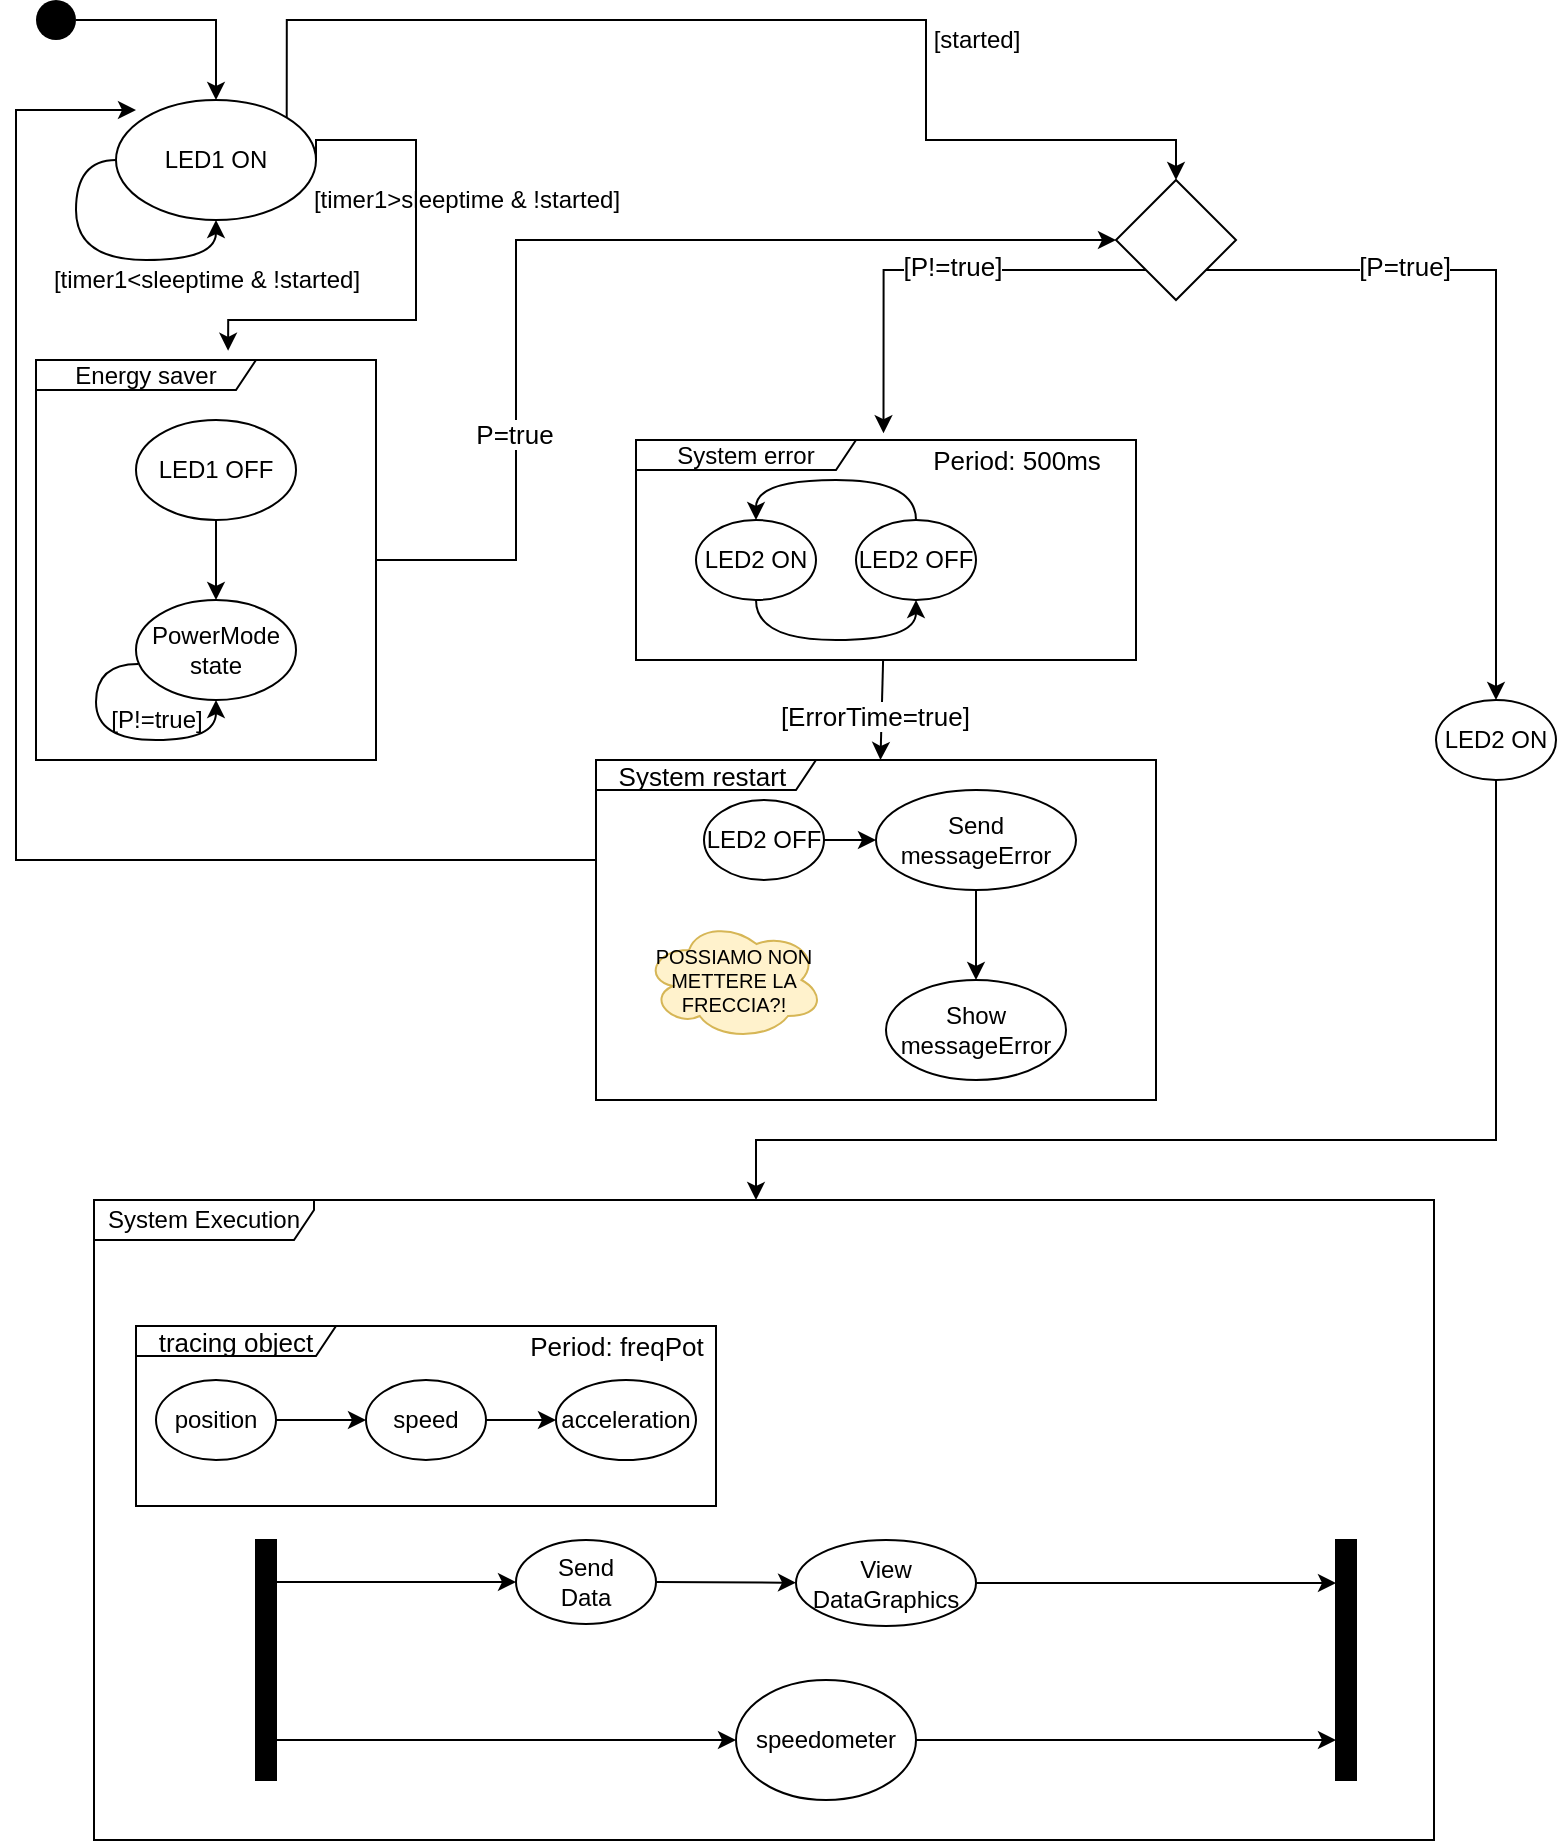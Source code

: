 <mxfile version="13.8.6" type="device"><diagram id="6kg7ZSFpq6O1vMuq89MJ" name="Pagina-1"><mxGraphModel dx="868" dy="544" grid="1" gridSize="10" guides="1" tooltips="1" connect="1" arrows="1" fold="1" page="1" pageScale="1" pageWidth="827" pageHeight="1169" math="0" shadow="0"><root><mxCell id="0"/><mxCell id="1" parent="0"/><mxCell id="cXytaOrmy6IJlywD2mWT-56" style="edgeStyle=orthogonalEdgeStyle;rounded=0;orthogonalLoop=1;jettySize=auto;html=1;entryX=0;entryY=0.5;entryDx=0;entryDy=0;fontSize=10;" parent="1" source="cXytaOrmy6IJlywD2mWT-25" target="cXytaOrmy6IJlywD2mWT-22" edge="1"><mxGeometry relative="1" as="geometry"><Array as="points"><mxPoint x="260" y="290"/><mxPoint x="260" y="130"/></Array></mxGeometry></mxCell><mxCell id="cXytaOrmy6IJlywD2mWT-57" value="P=true" style="edgeLabel;html=1;align=center;verticalAlign=middle;resizable=0;points=[];fontSize=13;" parent="cXytaOrmy6IJlywD2mWT-56" vertex="1" connectable="0"><mxGeometry x="-0.498" y="1" relative="1" as="geometry"><mxPoint as="offset"/></mxGeometry></mxCell><mxCell id="cXytaOrmy6IJlywD2mWT-25" value="Energy saver" style="shape=umlFrame;whiteSpace=wrap;html=1;width=110;height=15;" parent="1" vertex="1"><mxGeometry x="20" y="190" width="170" height="200" as="geometry"/></mxCell><mxCell id="cXytaOrmy6IJlywD2mWT-51" style="edgeStyle=orthogonalEdgeStyle;rounded=0;orthogonalLoop=1;jettySize=auto;html=1;fontSize=13;" parent="1" source="cXytaOrmy6IJlywD2mWT-47" edge="1"><mxGeometry relative="1" as="geometry"><mxPoint x="70" y="65" as="targetPoint"/><Array as="points"><mxPoint x="10" y="440"/><mxPoint x="10" y="65"/></Array></mxGeometry></mxCell><mxCell id="cXytaOrmy6IJlywD2mWT-47" value="System restart&amp;nbsp;" style="shape=umlFrame;whiteSpace=wrap;html=1;fontSize=13;width=110;height=15;" parent="1" vertex="1"><mxGeometry x="300" y="390" width="280" height="170" as="geometry"/></mxCell><mxCell id="cXytaOrmy6IJlywD2mWT-11" style="edgeStyle=orthogonalEdgeStyle;rounded=0;orthogonalLoop=1;jettySize=auto;html=1;exitX=1;exitY=0.5;exitDx=0;exitDy=0;entryX=0.565;entryY=-0.023;entryDx=0;entryDy=0;entryPerimeter=0;" parent="1" source="cXytaOrmy6IJlywD2mWT-1" target="cXytaOrmy6IJlywD2mWT-25" edge="1"><mxGeometry relative="1" as="geometry"><mxPoint x="270" y="120" as="targetPoint"/><Array as="points"><mxPoint x="210" y="80"/><mxPoint x="210" y="170"/><mxPoint x="116" y="170"/></Array></mxGeometry></mxCell><mxCell id="cXytaOrmy6IJlywD2mWT-20" style="edgeStyle=orthogonalEdgeStyle;rounded=0;orthogonalLoop=1;jettySize=auto;html=1;exitX=1;exitY=0;exitDx=0;exitDy=0;entryX=0.5;entryY=0;entryDx=0;entryDy=0;" parent="1" source="cXytaOrmy6IJlywD2mWT-1" target="cXytaOrmy6IJlywD2mWT-22" edge="1"><mxGeometry relative="1" as="geometry"><Array as="points"><mxPoint x="145" y="20"/><mxPoint x="465" y="20"/><mxPoint x="465" y="80"/></Array></mxGeometry></mxCell><mxCell id="cXytaOrmy6IJlywD2mWT-1" value="LED1 ON" style="ellipse;whiteSpace=wrap;html=1;" parent="1" vertex="1"><mxGeometry x="60" y="60" width="100" height="60" as="geometry"/></mxCell><mxCell id="cXytaOrmy6IJlywD2mWT-5" style="edgeStyle=orthogonalEdgeStyle;rounded=0;orthogonalLoop=1;jettySize=auto;html=1;exitX=0;exitY=0.5;exitDx=0;exitDy=0;entryX=0.5;entryY=1;entryDx=0;entryDy=0;curved=1;" parent="1" source="cXytaOrmy6IJlywD2mWT-1" target="cXytaOrmy6IJlywD2mWT-1" edge="1"><mxGeometry relative="1" as="geometry"/></mxCell><mxCell id="cXytaOrmy6IJlywD2mWT-6" value="[timer1&amp;lt;sleeptime &amp;amp; !started]" style="text;html=1;align=center;verticalAlign=middle;resizable=0;points=[];autosize=1;" parent="1" vertex="1"><mxGeometry x="20" y="140" width="170" height="20" as="geometry"/></mxCell><mxCell id="cXytaOrmy6IJlywD2mWT-55" style="edgeStyle=orthogonalEdgeStyle;curved=1;rounded=0;orthogonalLoop=1;jettySize=auto;html=1;entryX=0.5;entryY=0;entryDx=0;entryDy=0;fontSize=10;" parent="1" source="cXytaOrmy6IJlywD2mWT-7" target="cXytaOrmy6IJlywD2mWT-53" edge="1"><mxGeometry relative="1" as="geometry"/></mxCell><mxCell id="cXytaOrmy6IJlywD2mWT-7" value="LED1 OFF" style="ellipse;whiteSpace=wrap;html=1;" parent="1" vertex="1"><mxGeometry x="70" y="220" width="80" height="50" as="geometry"/></mxCell><mxCell id="cXytaOrmy6IJlywD2mWT-10" value="[timer1&amp;gt;sleeptime &amp;amp; !started]" style="text;html=1;align=center;verticalAlign=middle;resizable=0;points=[];autosize=1;" parent="1" vertex="1"><mxGeometry x="150" y="100" width="170" height="20" as="geometry"/></mxCell><mxCell id="cXytaOrmy6IJlywD2mWT-13" value="[P!=true]" style="text;html=1;align=center;verticalAlign=middle;resizable=0;points=[];autosize=1;" parent="1" vertex="1"><mxGeometry x="50" y="360" width="60" height="20" as="geometry"/></mxCell><mxCell id="cXytaOrmy6IJlywD2mWT-15" style="edgeStyle=orthogonalEdgeStyle;rounded=0;orthogonalLoop=1;jettySize=auto;html=1;entryX=0.5;entryY=0;entryDx=0;entryDy=0;" parent="1" source="cXytaOrmy6IJlywD2mWT-14" target="cXytaOrmy6IJlywD2mWT-1" edge="1"><mxGeometry relative="1" as="geometry"><Array as="points"><mxPoint x="110" y="20"/></Array></mxGeometry></mxCell><mxCell id="cXytaOrmy6IJlywD2mWT-14" value="" style="ellipse;fillColor=#000000;strokeColor=none;" parent="1" vertex="1"><mxGeometry x="20" y="10" width="20" height="20" as="geometry"/></mxCell><mxCell id="cXytaOrmy6IJlywD2mWT-21" value="[started]" style="text;html=1;align=center;verticalAlign=middle;resizable=0;points=[];autosize=1;" parent="1" vertex="1"><mxGeometry x="460" y="20" width="60" height="20" as="geometry"/></mxCell><mxCell id="cXytaOrmy6IJlywD2mWT-24" style="edgeStyle=orthogonalEdgeStyle;rounded=0;orthogonalLoop=1;jettySize=auto;html=1;exitX=0;exitY=1;exitDx=0;exitDy=0;entryX=0.495;entryY=-0.031;entryDx=0;entryDy=0;entryPerimeter=0;" parent="1" source="cXytaOrmy6IJlywD2mWT-22" target="cXytaOrmy6IJlywD2mWT-23" edge="1"><mxGeometry relative="1" as="geometry"><Array as="points"><mxPoint x="444" y="145"/></Array></mxGeometry></mxCell><mxCell id="cXytaOrmy6IJlywD2mWT-37" value="[P!=true]" style="edgeLabel;html=1;align=center;verticalAlign=middle;resizable=0;points=[];fontSize=13;" parent="cXytaOrmy6IJlywD2mWT-24" vertex="1" connectable="0"><mxGeometry x="-0.085" y="-2" relative="1" as="geometry"><mxPoint as="offset"/></mxGeometry></mxCell><mxCell id="cXytaOrmy6IJlywD2mWT-36" style="rounded=0;orthogonalLoop=1;jettySize=auto;html=1;exitX=1;exitY=1;exitDx=0;exitDy=0;entryX=0.5;entryY=0;entryDx=0;entryDy=0;edgeStyle=orthogonalEdgeStyle;" parent="1" source="cXytaOrmy6IJlywD2mWT-22" target="cXytaOrmy6IJlywD2mWT-34" edge="1"><mxGeometry relative="1" as="geometry"><mxPoint x="740.051" y="312.98" as="targetPoint"/></mxGeometry></mxCell><mxCell id="cXytaOrmy6IJlywD2mWT-38" value="[P=true]" style="edgeLabel;html=1;align=center;verticalAlign=middle;resizable=0;points=[];fontSize=13;" parent="cXytaOrmy6IJlywD2mWT-36" vertex="1" connectable="0"><mxGeometry x="-0.34" y="2" relative="1" as="geometry"><mxPoint x="-20" as="offset"/></mxGeometry></mxCell><mxCell id="cXytaOrmy6IJlywD2mWT-22" value="" style="rhombus;" parent="1" vertex="1"><mxGeometry x="560" y="100" width="60" height="60" as="geometry"/></mxCell><mxCell id="cXytaOrmy6IJlywD2mWT-45" style="rounded=0;orthogonalLoop=1;jettySize=auto;html=1;fontSize=13;" parent="1" source="cXytaOrmy6IJlywD2mWT-23" target="cXytaOrmy6IJlywD2mWT-47" edge="1"><mxGeometry relative="1" as="geometry"/></mxCell><mxCell id="cXytaOrmy6IJlywD2mWT-46" value="[ErrorTime=true]&amp;nbsp;" style="edgeLabel;html=1;align=center;verticalAlign=middle;resizable=0;points=[];fontSize=13;" parent="cXytaOrmy6IJlywD2mWT-45" vertex="1" connectable="0"><mxGeometry x="-0.499" relative="1" as="geometry"><mxPoint x="-2.41" y="15.01" as="offset"/></mxGeometry></mxCell><mxCell id="cXytaOrmy6IJlywD2mWT-23" value="System error" style="shape=umlFrame;whiteSpace=wrap;html=1;width=110;height=15;" parent="1" vertex="1"><mxGeometry x="320" y="230" width="250" height="110" as="geometry"/></mxCell><mxCell id="cXytaOrmy6IJlywD2mWT-29" style="edgeStyle=orthogonalEdgeStyle;rounded=0;orthogonalLoop=1;jettySize=auto;html=1;exitX=0.5;exitY=1;exitDx=0;exitDy=0;entryX=0.5;entryY=1;entryDx=0;entryDy=0;curved=1;" parent="1" source="cXytaOrmy6IJlywD2mWT-26" target="cXytaOrmy6IJlywD2mWT-40" edge="1"><mxGeometry relative="1" as="geometry"/></mxCell><mxCell id="cXytaOrmy6IJlywD2mWT-26" value="LED2 ON" style="ellipse;whiteSpace=wrap;html=1;" parent="1" vertex="1"><mxGeometry x="350" y="270" width="60" height="40" as="geometry"/></mxCell><mxCell id="cXytaOrmy6IJlywD2mWT-58" style="edgeStyle=orthogonalEdgeStyle;rounded=0;orthogonalLoop=1;jettySize=auto;html=1;fontSize=13;exitX=0.5;exitY=1;exitDx=0;exitDy=0;" parent="1" source="cXytaOrmy6IJlywD2mWT-34" target="cXytaOrmy6IJlywD2mWT-59" edge="1"><mxGeometry relative="1" as="geometry"><mxPoint x="630" y="580" as="targetPoint"/><mxPoint x="735.5" y="410" as="sourcePoint"/><Array as="points"><mxPoint x="750" y="580"/><mxPoint x="380" y="580"/></Array></mxGeometry></mxCell><mxCell id="cXytaOrmy6IJlywD2mWT-34" value="LED2 ON" style="ellipse;whiteSpace=wrap;html=1;" parent="1" vertex="1"><mxGeometry x="720" y="360" width="60" height="40" as="geometry"/></mxCell><mxCell id="cXytaOrmy6IJlywD2mWT-42" style="edgeStyle=orthogonalEdgeStyle;curved=1;rounded=0;orthogonalLoop=1;jettySize=auto;html=1;entryX=0.5;entryY=0;entryDx=0;entryDy=0;fontSize=13;exitX=0.5;exitY=0;exitDx=0;exitDy=0;" parent="1" source="cXytaOrmy6IJlywD2mWT-40" target="cXytaOrmy6IJlywD2mWT-26" edge="1"><mxGeometry relative="1" as="geometry"/></mxCell><mxCell id="cXytaOrmy6IJlywD2mWT-40" value="LED2 OFF" style="ellipse;whiteSpace=wrap;html=1;" parent="1" vertex="1"><mxGeometry x="430" y="270" width="60" height="40" as="geometry"/></mxCell><mxCell id="cXytaOrmy6IJlywD2mWT-43" value="Period: 500ms" style="text;html=1;align=center;verticalAlign=middle;resizable=0;points=[];autosize=1;fontSize=13;" parent="1" vertex="1"><mxGeometry x="460" y="230" width="100" height="20" as="geometry"/></mxCell><mxCell id="cXytaOrmy6IJlywD2mWT-49" style="edgeStyle=none;rounded=0;orthogonalLoop=1;jettySize=auto;html=1;entryX=0;entryY=0.5;entryDx=0;entryDy=0;fontSize=13;" parent="1" source="cXytaOrmy6IJlywD2mWT-44" target="cXytaOrmy6IJlywD2mWT-48" edge="1"><mxGeometry relative="1" as="geometry"/></mxCell><mxCell id="cXytaOrmy6IJlywD2mWT-44" value="LED2 OFF" style="ellipse;whiteSpace=wrap;html=1;" parent="1" vertex="1"><mxGeometry x="354" y="410" width="60" height="40" as="geometry"/></mxCell><mxCell id="cXytaOrmy6IJlywD2mWT-75" style="edgeStyle=orthogonalEdgeStyle;rounded=0;orthogonalLoop=1;jettySize=auto;html=1;entryX=0.5;entryY=0;entryDx=0;entryDy=0;fontSize=13;" parent="1" source="cXytaOrmy6IJlywD2mWT-48" target="cXytaOrmy6IJlywD2mWT-74" edge="1"><mxGeometry relative="1" as="geometry"/></mxCell><mxCell id="cXytaOrmy6IJlywD2mWT-48" value="Send messageError" style="ellipse;whiteSpace=wrap;html=1;" parent="1" vertex="1"><mxGeometry x="440" y="405" width="100" height="50" as="geometry"/></mxCell><mxCell id="cXytaOrmy6IJlywD2mWT-50" value="POSSIAMO NON METTERE LA FRECCIA?!" style="ellipse;shape=cloud;whiteSpace=wrap;html=1;fontSize=10;fillColor=#fff2cc;strokeColor=#d6b656;" parent="1" vertex="1"><mxGeometry x="324" y="470" width="90" height="60" as="geometry"/></mxCell><mxCell id="cXytaOrmy6IJlywD2mWT-53" value="PowerMode&lt;br&gt;state" style="ellipse;whiteSpace=wrap;html=1;" parent="1" vertex="1"><mxGeometry x="70" y="310" width="80" height="50" as="geometry"/></mxCell><mxCell id="cXytaOrmy6IJlywD2mWT-54" style="edgeStyle=orthogonalEdgeStyle;rounded=0;orthogonalLoop=1;jettySize=auto;html=1;entryX=0.5;entryY=1;entryDx=0;entryDy=0;fontSize=10;curved=1;exitX=0.013;exitY=0.64;exitDx=0;exitDy=0;exitPerimeter=0;" parent="1" source="cXytaOrmy6IJlywD2mWT-53" target="cXytaOrmy6IJlywD2mWT-53" edge="1"><mxGeometry relative="1" as="geometry"/></mxCell><mxCell id="cXytaOrmy6IJlywD2mWT-59" value="System Execution" style="shape=umlFrame;whiteSpace=wrap;html=1;width=110;height=20;" parent="1" vertex="1"><mxGeometry x="49" y="610" width="670" height="320" as="geometry"/></mxCell><mxCell id="cXytaOrmy6IJlywD2mWT-70" style="edgeStyle=orthogonalEdgeStyle;rounded=0;orthogonalLoop=1;jettySize=auto;html=1;fontSize=13;entryX=0;entryY=0.5;entryDx=0;entryDy=0;exitX=0.9;exitY=0.25;exitDx=0;exitDy=0;exitPerimeter=0;" parent="1" target="cXytaOrmy6IJlywD2mWT-72" edge="1"><mxGeometry relative="1" as="geometry"><mxPoint x="250" y="810" as="targetPoint"/><mxPoint x="139" y="809" as="sourcePoint"/><Array as="points"><mxPoint x="139" y="801"/></Array></mxGeometry></mxCell><mxCell id="cXytaOrmy6IJlywD2mWT-79" style="edgeStyle=none;rounded=0;orthogonalLoop=1;jettySize=auto;html=1;fontSize=13;entryX=0;entryY=0.5;entryDx=0;entryDy=0;exitX=0.2;exitY=0.833;exitDx=0;exitDy=0;exitPerimeter=0;" parent="1" target="cXytaOrmy6IJlywD2mWT-80" edge="1" source="mj_jpG4nh8Xpl_DZWZex-1"><mxGeometry relative="1" as="geometry"><mxPoint x="144" y="880" as="sourcePoint"/></mxGeometry></mxCell><mxCell id="cXytaOrmy6IJlywD2mWT-61" value="tracing object" style="shape=umlFrame;whiteSpace=wrap;html=1;fontSize=13;width=100;height=15;" parent="1" vertex="1"><mxGeometry x="70" y="673" width="290" height="90" as="geometry"/></mxCell><mxCell id="cXytaOrmy6IJlywD2mWT-62" value="Period: freqPot" style="text;html=1;align=center;verticalAlign=middle;resizable=0;points=[];autosize=1;fontSize=13;" parent="1" vertex="1"><mxGeometry x="260" y="673" width="100" height="20" as="geometry"/></mxCell><mxCell id="cXytaOrmy6IJlywD2mWT-66" style="edgeStyle=orthogonalEdgeStyle;rounded=0;orthogonalLoop=1;jettySize=auto;html=1;fontSize=13;" parent="1" source="cXytaOrmy6IJlywD2mWT-64" target="cXytaOrmy6IJlywD2mWT-65" edge="1"><mxGeometry relative="1" as="geometry"/></mxCell><mxCell id="cXytaOrmy6IJlywD2mWT-64" value="position" style="ellipse;whiteSpace=wrap;html=1;" parent="1" vertex="1"><mxGeometry x="80" y="700" width="60" height="40" as="geometry"/></mxCell><mxCell id="cXytaOrmy6IJlywD2mWT-69" style="edgeStyle=orthogonalEdgeStyle;rounded=0;orthogonalLoop=1;jettySize=auto;html=1;entryX=0;entryY=0.5;entryDx=0;entryDy=0;fontSize=13;" parent="1" source="cXytaOrmy6IJlywD2mWT-65" target="cXytaOrmy6IJlywD2mWT-68" edge="1"><mxGeometry relative="1" as="geometry"/></mxCell><mxCell id="cXytaOrmy6IJlywD2mWT-65" value="speed" style="ellipse;whiteSpace=wrap;html=1;" parent="1" vertex="1"><mxGeometry x="185" y="700" width="60" height="40" as="geometry"/></mxCell><mxCell id="cXytaOrmy6IJlywD2mWT-68" value="acceleration" style="ellipse;whiteSpace=wrap;html=1;" parent="1" vertex="1"><mxGeometry x="280" y="700" width="70" height="40" as="geometry"/></mxCell><mxCell id="cXytaOrmy6IJlywD2mWT-78" style="rounded=0;orthogonalLoop=1;jettySize=auto;html=1;fontSize=13;" parent="1" source="cXytaOrmy6IJlywD2mWT-72" target="cXytaOrmy6IJlywD2mWT-77" edge="1"><mxGeometry relative="1" as="geometry"/></mxCell><mxCell id="cXytaOrmy6IJlywD2mWT-72" value="Send&lt;br&gt;Data" style="ellipse;whiteSpace=wrap;html=1;" parent="1" vertex="1"><mxGeometry x="260" y="780" width="70" height="42" as="geometry"/></mxCell><mxCell id="cXytaOrmy6IJlywD2mWT-74" value="Show messageError" style="ellipse;whiteSpace=wrap;html=1;" parent="1" vertex="1"><mxGeometry x="445" y="500" width="90" height="50" as="geometry"/></mxCell><mxCell id="mj_jpG4nh8Xpl_DZWZex-3" style="edgeStyle=none;rounded=0;orthogonalLoop=1;jettySize=auto;html=1;fontSize=13;" edge="1" parent="1" source="cXytaOrmy6IJlywD2mWT-77" target="mj_jpG4nh8Xpl_DZWZex-2"><mxGeometry relative="1" as="geometry"/></mxCell><mxCell id="cXytaOrmy6IJlywD2mWT-77" value="View&lt;br&gt;DataGraphics" style="ellipse;whiteSpace=wrap;html=1;" parent="1" vertex="1"><mxGeometry x="400" y="780" width="90" height="43" as="geometry"/></mxCell><mxCell id="mj_jpG4nh8Xpl_DZWZex-4" style="edgeStyle=none;rounded=0;orthogonalLoop=1;jettySize=auto;html=1;fontSize=13;" edge="1" parent="1" source="cXytaOrmy6IJlywD2mWT-80" target="mj_jpG4nh8Xpl_DZWZex-2"><mxGeometry relative="1" as="geometry"/></mxCell><mxCell id="cXytaOrmy6IJlywD2mWT-80" value="speedometer" style="ellipse;whiteSpace=wrap;html=1;" parent="1" vertex="1"><mxGeometry x="370" y="850" width="90" height="60" as="geometry"/></mxCell><mxCell id="mj_jpG4nh8Xpl_DZWZex-1" value="" style="html=1;points=[];perimeter=orthogonalPerimeter;fontSize=13;fillColor=#000000;" vertex="1" parent="1"><mxGeometry x="130" y="780" width="10" height="120" as="geometry"/></mxCell><mxCell id="mj_jpG4nh8Xpl_DZWZex-2" value="" style="html=1;points=[];perimeter=orthogonalPerimeter;fontSize=13;fillColor=#000000;" vertex="1" parent="1"><mxGeometry x="670" y="780" width="10" height="120" as="geometry"/></mxCell></root></mxGraphModel></diagram></mxfile>